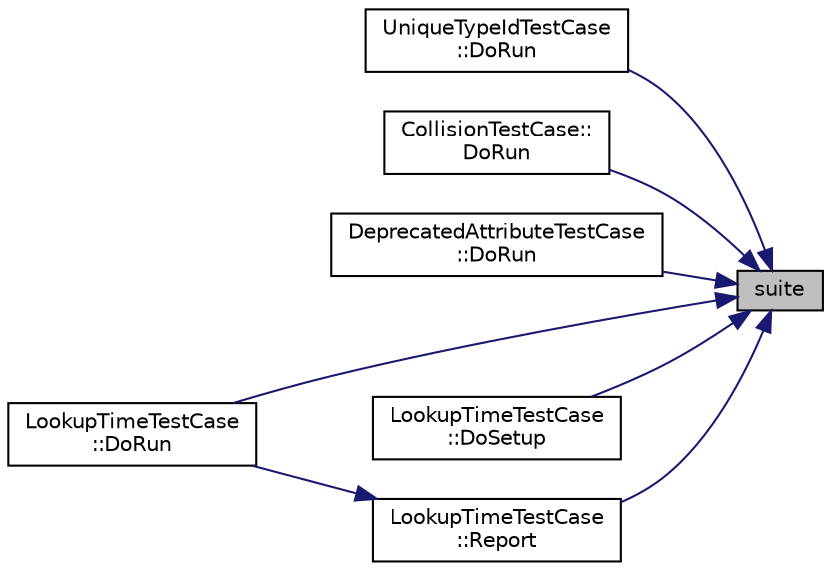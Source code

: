 digraph "suite"
{
 // LATEX_PDF_SIZE
  edge [fontname="Helvetica",fontsize="10",labelfontname="Helvetica",labelfontsize="10"];
  node [fontname="Helvetica",fontsize="10",shape=record];
  rankdir="RL";
  Node1 [label="suite",height=0.2,width=0.4,color="black", fillcolor="grey75", style="filled", fontcolor="black",tooltip=" "];
  Node1 -> Node2 [dir="back",color="midnightblue",fontsize="10",style="solid",fontname="Helvetica"];
  Node2 [label="UniqueTypeIdTestCase\l::DoRun",height=0.2,width=0.4,color="black", fillcolor="white", style="filled",URL="$class_unique_type_id_test_case.html#aaaf0de0c7f78d4143b4e205828cc9726",tooltip="Implementation to actually run this TestCase."];
  Node1 -> Node3 [dir="back",color="midnightblue",fontsize="10",style="solid",fontname="Helvetica"];
  Node3 [label="CollisionTestCase::\lDoRun",height=0.2,width=0.4,color="black", fillcolor="white", style="filled",URL="$class_collision_test_case.html#abf633ca113f16977e476e119a5754fab",tooltip="Implementation to actually run this TestCase."];
  Node1 -> Node4 [dir="back",color="midnightblue",fontsize="10",style="solid",fontname="Helvetica"];
  Node4 [label="DeprecatedAttributeTestCase\l::DoRun",height=0.2,width=0.4,color="black", fillcolor="white", style="filled",URL="$class_deprecated_attribute_test_case.html#a082dd0381220ff75bd0ef8e7708869e4",tooltip="Implementation to actually run this TestCase."];
  Node1 -> Node5 [dir="back",color="midnightblue",fontsize="10",style="solid",fontname="Helvetica"];
  Node5 [label="LookupTimeTestCase\l::DoRun",height=0.2,width=0.4,color="black", fillcolor="white", style="filled",URL="$class_lookup_time_test_case.html#a666ef6b8a01c9e1c8c7eddc424f1edc4",tooltip="Implementation to actually run this TestCase."];
  Node1 -> Node6 [dir="back",color="midnightblue",fontsize="10",style="solid",fontname="Helvetica"];
  Node6 [label="LookupTimeTestCase\l::DoSetup",height=0.2,width=0.4,color="black", fillcolor="white", style="filled",URL="$class_lookup_time_test_case.html#a37e06aa8bf89b2dad633c668c762d469",tooltip="Implementation to do any local setup required for this TestCase."];
  Node1 -> Node7 [dir="back",color="midnightblue",fontsize="10",style="solid",fontname="Helvetica"];
  Node7 [label="LookupTimeTestCase\l::Report",height=0.2,width=0.4,color="black", fillcolor="white", style="filled",URL="$class_lookup_time_test_case.html#a61c1029baad701a7f2ca4206c382f810",tooltip=" "];
  Node7 -> Node5 [dir="back",color="midnightblue",fontsize="10",style="solid",fontname="Helvetica"];
}
